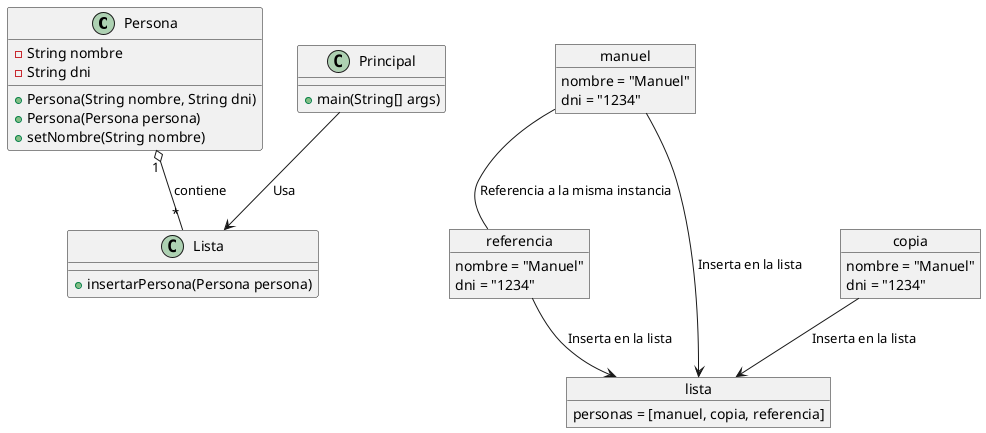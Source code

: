 @startuml

class Persona {
    - String nombre
    - String dni
    + Persona(String nombre, String dni)
    + Persona(Persona persona)
    + setNombre(String nombre)
}

class Principal {
    + main(String[] args)
}

class Lista {
    + insertarPersona(Persona persona)
}

Persona "1" o-- "*" Lista : contiene
Principal --> Lista : "Usa"

object manuel {
    nombre = "Manuel"
    dni = "1234"
}

object copia {
    nombre = "Manuel"
    dni = "1234"
}

object referencia {
    nombre = "Manuel"
    dni = "1234"
}

object lista {
    personas = [manuel, copia, referencia]
}

manuel -- referencia : "Referencia a la misma instancia"
manuel --> lista : "Inserta en la lista"
copia --> lista : "Inserta en la lista"
referencia --> lista : "Inserta en la lista"

@enduml
